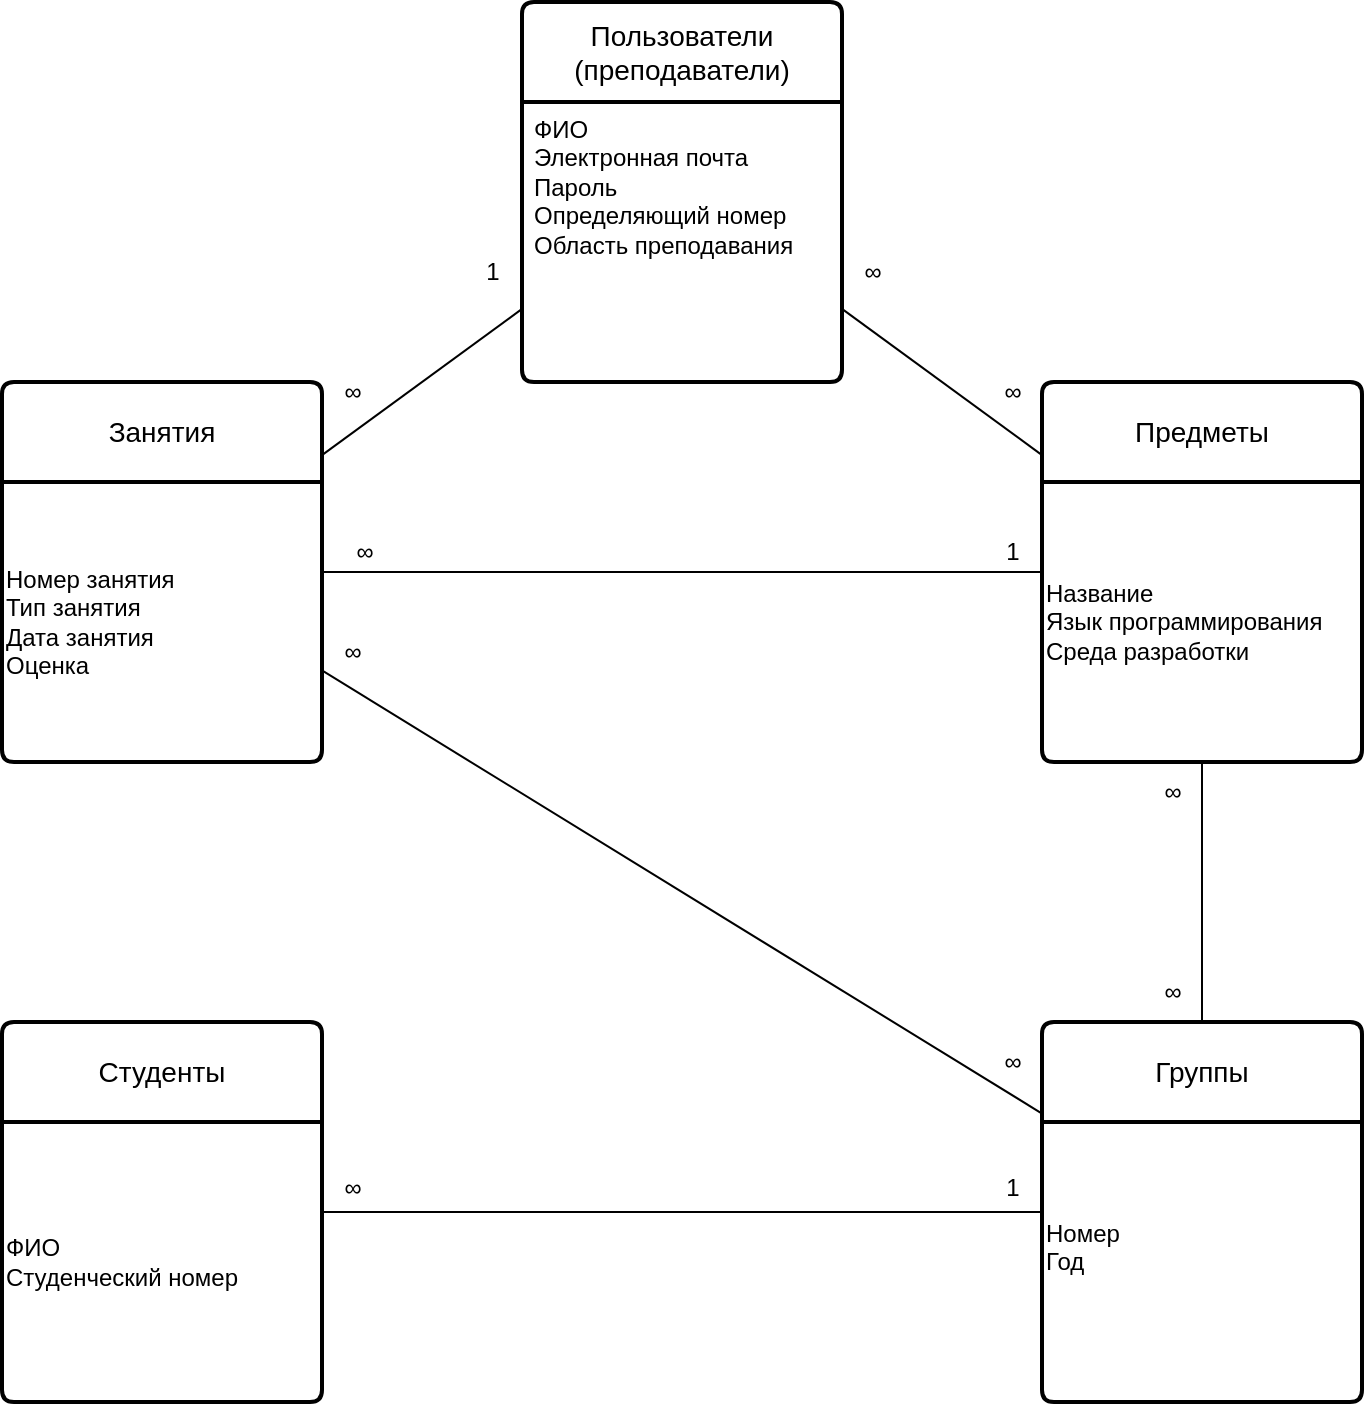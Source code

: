 <mxfile version="24.0.6" type="github">
  <diagram name="Страница — 1" id="j9c4j-7NDMaKkOrPyNq9">
    <mxGraphModel dx="1434" dy="746" grid="1" gridSize="10" guides="1" tooltips="1" connect="1" arrows="1" fold="1" page="1" pageScale="1" pageWidth="827" pageHeight="1169" math="0" shadow="0">
      <root>
        <mxCell id="0" />
        <mxCell id="1" parent="0" />
        <mxCell id="oWYn7JGgKRBTKAJfzZio-1" value="Пользователи (преподаватели)" style="swimlane;childLayout=stackLayout;horizontal=1;startSize=50;horizontalStack=0;rounded=1;fontSize=14;fontStyle=0;strokeWidth=2;resizeParent=0;resizeLast=1;shadow=0;dashed=0;align=center;arcSize=4;whiteSpace=wrap;html=1;" parent="1" vertex="1">
          <mxGeometry x="334" y="40" width="160" height="190" as="geometry" />
        </mxCell>
        <mxCell id="oWYn7JGgKRBTKAJfzZio-2" value="ФИО&lt;br&gt;Электронная почта&lt;br&gt;Пароль&lt;br&gt;Определяющий номер&lt;div&gt;Область преподавания&lt;/div&gt;" style="align=left;strokeColor=none;fillColor=none;spacingLeft=4;fontSize=12;verticalAlign=top;resizable=0;rotatable=0;part=1;html=1;" parent="oWYn7JGgKRBTKAJfzZio-1" vertex="1">
          <mxGeometry y="50" width="160" height="140" as="geometry" />
        </mxCell>
        <mxCell id="oWYn7JGgKRBTKAJfzZio-3" value="Группы" style="swimlane;childLayout=stackLayout;horizontal=1;startSize=50;horizontalStack=0;rounded=1;fontSize=14;fontStyle=0;strokeWidth=2;resizeParent=0;resizeLast=1;shadow=0;dashed=0;align=center;arcSize=4;whiteSpace=wrap;html=1;" parent="1" vertex="1">
          <mxGeometry x="594" y="550" width="160" height="190" as="geometry" />
        </mxCell>
        <mxCell id="oWYn7JGgKRBTKAJfzZio-36" value="Номер&lt;br&gt;Год&lt;div&gt;&lt;br/&gt;&lt;/div&gt;" style="text;html=1;align=left;verticalAlign=middle;resizable=0;points=[];autosize=1;strokeColor=none;fillColor=none;" parent="oWYn7JGgKRBTKAJfzZio-3" vertex="1">
          <mxGeometry y="50" width="160" height="140" as="geometry" />
        </mxCell>
        <mxCell id="oWYn7JGgKRBTKAJfzZio-5" value="Студенты" style="swimlane;childLayout=stackLayout;horizontal=1;startSize=50;horizontalStack=0;rounded=1;fontSize=14;fontStyle=0;strokeWidth=2;resizeParent=0;resizeLast=1;shadow=0;dashed=0;align=center;arcSize=4;whiteSpace=wrap;html=1;" parent="1" vertex="1">
          <mxGeometry x="74" y="550" width="160" height="190" as="geometry" />
        </mxCell>
        <mxCell id="oWYn7JGgKRBTKAJfzZio-37" value="ФИО&lt;br&gt;Студенческий номер" style="text;html=1;align=left;verticalAlign=middle;resizable=0;points=[];autosize=1;strokeColor=none;fillColor=none;" parent="oWYn7JGgKRBTKAJfzZio-5" vertex="1">
          <mxGeometry y="50" width="160" height="140" as="geometry" />
        </mxCell>
        <mxCell id="oWYn7JGgKRBTKAJfzZio-6" value="Предметы" style="swimlane;childLayout=stackLayout;horizontal=1;startSize=50;horizontalStack=0;rounded=1;fontSize=14;fontStyle=0;strokeWidth=2;resizeParent=0;resizeLast=1;shadow=0;dashed=0;align=center;arcSize=4;whiteSpace=wrap;html=1;" parent="1" vertex="1">
          <mxGeometry x="594" y="230" width="160" height="190" as="geometry" />
        </mxCell>
        <mxCell id="oWYn7JGgKRBTKAJfzZio-34" value="&lt;div style=&quot;text-align: justify;&quot;&gt;Название&lt;/div&gt;&lt;div style=&quot;text-align: justify;&quot;&gt;Язык программирования&lt;/div&gt;&lt;div style=&quot;text-align: justify;&quot;&gt;Среда разработки&lt;/div&gt;" style="text;html=1;align=left;verticalAlign=middle;resizable=0;points=[];autosize=1;strokeColor=none;fillColor=none;" parent="oWYn7JGgKRBTKAJfzZio-6" vertex="1">
          <mxGeometry y="50" width="160" height="140" as="geometry" />
        </mxCell>
        <mxCell id="oWYn7JGgKRBTKAJfzZio-7" value="Занятия" style="swimlane;childLayout=stackLayout;horizontal=1;startSize=50;horizontalStack=0;rounded=1;fontSize=14;fontStyle=0;strokeWidth=2;resizeParent=0;resizeLast=1;shadow=0;dashed=0;align=center;arcSize=4;whiteSpace=wrap;html=1;" parent="1" vertex="1">
          <mxGeometry x="74" y="230" width="160" height="190" as="geometry" />
        </mxCell>
        <mxCell id="oWYn7JGgKRBTKAJfzZio-38" value="Номер занятия&lt;br&gt;Тип занятия&lt;br&gt;Дата занятия&lt;br&gt;Оценка" style="text;html=1;align=left;verticalAlign=middle;resizable=0;points=[];autosize=1;strokeColor=none;fillColor=none;" parent="oWYn7JGgKRBTKAJfzZio-7" vertex="1">
          <mxGeometry y="50" width="160" height="140" as="geometry" />
        </mxCell>
        <mxCell id="oWYn7JGgKRBTKAJfzZio-11" value="" style="endArrow=none;html=1;rounded=0;" parent="1" source="oWYn7JGgKRBTKAJfzZio-1" target="oWYn7JGgKRBTKAJfzZio-6" edge="1">
          <mxGeometry relative="1" as="geometry">
            <mxPoint x="508" y="436" as="sourcePoint" />
            <mxPoint x="614" y="384" as="targetPoint" />
          </mxGeometry>
        </mxCell>
        <mxCell id="oWYn7JGgKRBTKAJfzZio-12" value="" style="endArrow=none;html=1;rounded=0;" parent="1" source="oWYn7JGgKRBTKAJfzZio-1" target="oWYn7JGgKRBTKAJfzZio-7" edge="1">
          <mxGeometry relative="1" as="geometry">
            <mxPoint x="518" y="446" as="sourcePoint" />
            <mxPoint x="624" y="394" as="targetPoint" />
          </mxGeometry>
        </mxCell>
        <mxCell id="oWYn7JGgKRBTKAJfzZio-13" value="" style="endArrow=none;html=1;rounded=0;" parent="1" source="oWYn7JGgKRBTKAJfzZio-6" target="oWYn7JGgKRBTKAJfzZio-3" edge="1">
          <mxGeometry relative="1" as="geometry">
            <mxPoint x="528" y="456" as="sourcePoint" />
            <mxPoint x="634" y="404" as="targetPoint" />
          </mxGeometry>
        </mxCell>
        <mxCell id="oWYn7JGgKRBTKAJfzZio-14" value="" style="endArrow=none;html=1;rounded=0;" parent="1" source="oWYn7JGgKRBTKAJfzZio-3" target="oWYn7JGgKRBTKAJfzZio-5" edge="1">
          <mxGeometry relative="1" as="geometry">
            <mxPoint x="684" y="430" as="sourcePoint" />
            <mxPoint x="684" y="560" as="targetPoint" />
          </mxGeometry>
        </mxCell>
        <mxCell id="oWYn7JGgKRBTKAJfzZio-17" value="1" style="text;html=1;align=center;verticalAlign=middle;resizable=0;points=[];autosize=1;strokeColor=none;fillColor=none;" parent="1" vertex="1">
          <mxGeometry x="564" y="618" width="30" height="30" as="geometry" />
        </mxCell>
        <mxCell id="oWYn7JGgKRBTKAJfzZio-18" value="∞" style="text;html=1;align=center;verticalAlign=middle;resizable=0;points=[];autosize=1;strokeColor=none;fillColor=none;" parent="1" vertex="1">
          <mxGeometry x="234" y="618" width="30" height="30" as="geometry" />
        </mxCell>
        <mxCell id="oWYn7JGgKRBTKAJfzZio-19" value="∞" style="text;html=1;align=center;verticalAlign=middle;resizable=0;points=[];autosize=1;strokeColor=none;fillColor=none;" parent="1" vertex="1">
          <mxGeometry x="494" y="160" width="30" height="30" as="geometry" />
        </mxCell>
        <mxCell id="oWYn7JGgKRBTKAJfzZio-20" value="∞" style="text;html=1;align=center;verticalAlign=middle;resizable=0;points=[];autosize=1;strokeColor=none;fillColor=none;" parent="1" vertex="1">
          <mxGeometry x="564" y="220" width="30" height="30" as="geometry" />
        </mxCell>
        <mxCell id="oWYn7JGgKRBTKAJfzZio-25" value="1" style="text;html=1;align=center;verticalAlign=middle;resizable=0;points=[];autosize=1;strokeColor=none;fillColor=none;" parent="1" vertex="1">
          <mxGeometry x="304" y="160" width="30" height="30" as="geometry" />
        </mxCell>
        <mxCell id="oWYn7JGgKRBTKAJfzZio-26" value="∞" style="text;html=1;align=center;verticalAlign=middle;resizable=0;points=[];autosize=1;strokeColor=none;fillColor=none;" parent="1" vertex="1">
          <mxGeometry x="234" y="220" width="30" height="30" as="geometry" />
        </mxCell>
        <mxCell id="oWYn7JGgKRBTKAJfzZio-27" value="∞" style="text;html=1;align=center;verticalAlign=middle;resizable=0;points=[];autosize=1;strokeColor=none;fillColor=none;" parent="1" vertex="1">
          <mxGeometry x="644" y="420" width="30" height="30" as="geometry" />
        </mxCell>
        <mxCell id="oWYn7JGgKRBTKAJfzZio-28" value="∞" style="text;html=1;align=center;verticalAlign=middle;resizable=0;points=[];autosize=1;strokeColor=none;fillColor=none;" parent="1" vertex="1">
          <mxGeometry x="644" y="520" width="30" height="30" as="geometry" />
        </mxCell>
        <mxCell id="oWYn7JGgKRBTKAJfzZio-31" value="" style="endArrow=none;html=1;rounded=0;" parent="1" source="oWYn7JGgKRBTKAJfzZio-6" target="oWYn7JGgKRBTKAJfzZio-7" edge="1">
          <mxGeometry relative="1" as="geometry">
            <mxPoint x="164" y="560" as="sourcePoint" />
            <mxPoint x="164" y="430" as="targetPoint" />
          </mxGeometry>
        </mxCell>
        <mxCell id="oWYn7JGgKRBTKAJfzZio-32" value="1" style="text;html=1;align=center;verticalAlign=middle;resizable=0;points=[];autosize=1;strokeColor=none;fillColor=none;" parent="1" vertex="1">
          <mxGeometry x="564" y="300" width="30" height="30" as="geometry" />
        </mxCell>
        <mxCell id="oWYn7JGgKRBTKAJfzZio-33" value="∞" style="text;html=1;align=center;verticalAlign=middle;resizable=0;points=[];autosize=1;strokeColor=none;fillColor=none;" parent="1" vertex="1">
          <mxGeometry x="240" y="300" width="30" height="30" as="geometry" />
        </mxCell>
        <mxCell id="VFooY89ptCG5FuP4pDBX-5" value="" style="endArrow=none;html=1;rounded=0;" parent="1" source="oWYn7JGgKRBTKAJfzZio-3" target="oWYn7JGgKRBTKAJfzZio-7" edge="1">
          <mxGeometry relative="1" as="geometry">
            <mxPoint x="164" y="560" as="sourcePoint" />
            <mxPoint x="164" y="430" as="targetPoint" />
          </mxGeometry>
        </mxCell>
        <mxCell id="VFooY89ptCG5FuP4pDBX-6" value="∞" style="text;html=1;align=center;verticalAlign=middle;resizable=0;points=[];autosize=1;strokeColor=none;fillColor=none;" parent="1" vertex="1">
          <mxGeometry x="564" y="555" width="30" height="30" as="geometry" />
        </mxCell>
        <mxCell id="VFooY89ptCG5FuP4pDBX-7" value="∞" style="text;html=1;align=center;verticalAlign=middle;resizable=0;points=[];autosize=1;strokeColor=none;fillColor=none;" parent="1" vertex="1">
          <mxGeometry x="234" y="350" width="30" height="30" as="geometry" />
        </mxCell>
      </root>
    </mxGraphModel>
  </diagram>
</mxfile>
